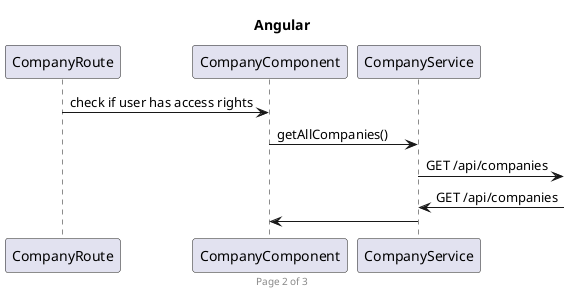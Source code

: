 @startuml

footer Page 2 of 3

title Angular
CompanyRoute -> CompanyComponent: check if user has access rights
CompanyComponent -> CompanyService: getAllCompanies()
CompanyService ->] : GET /api/companies
]-> CompanyService  : GET /api/companies
CompanyService -> CompanyComponent
@enduml
